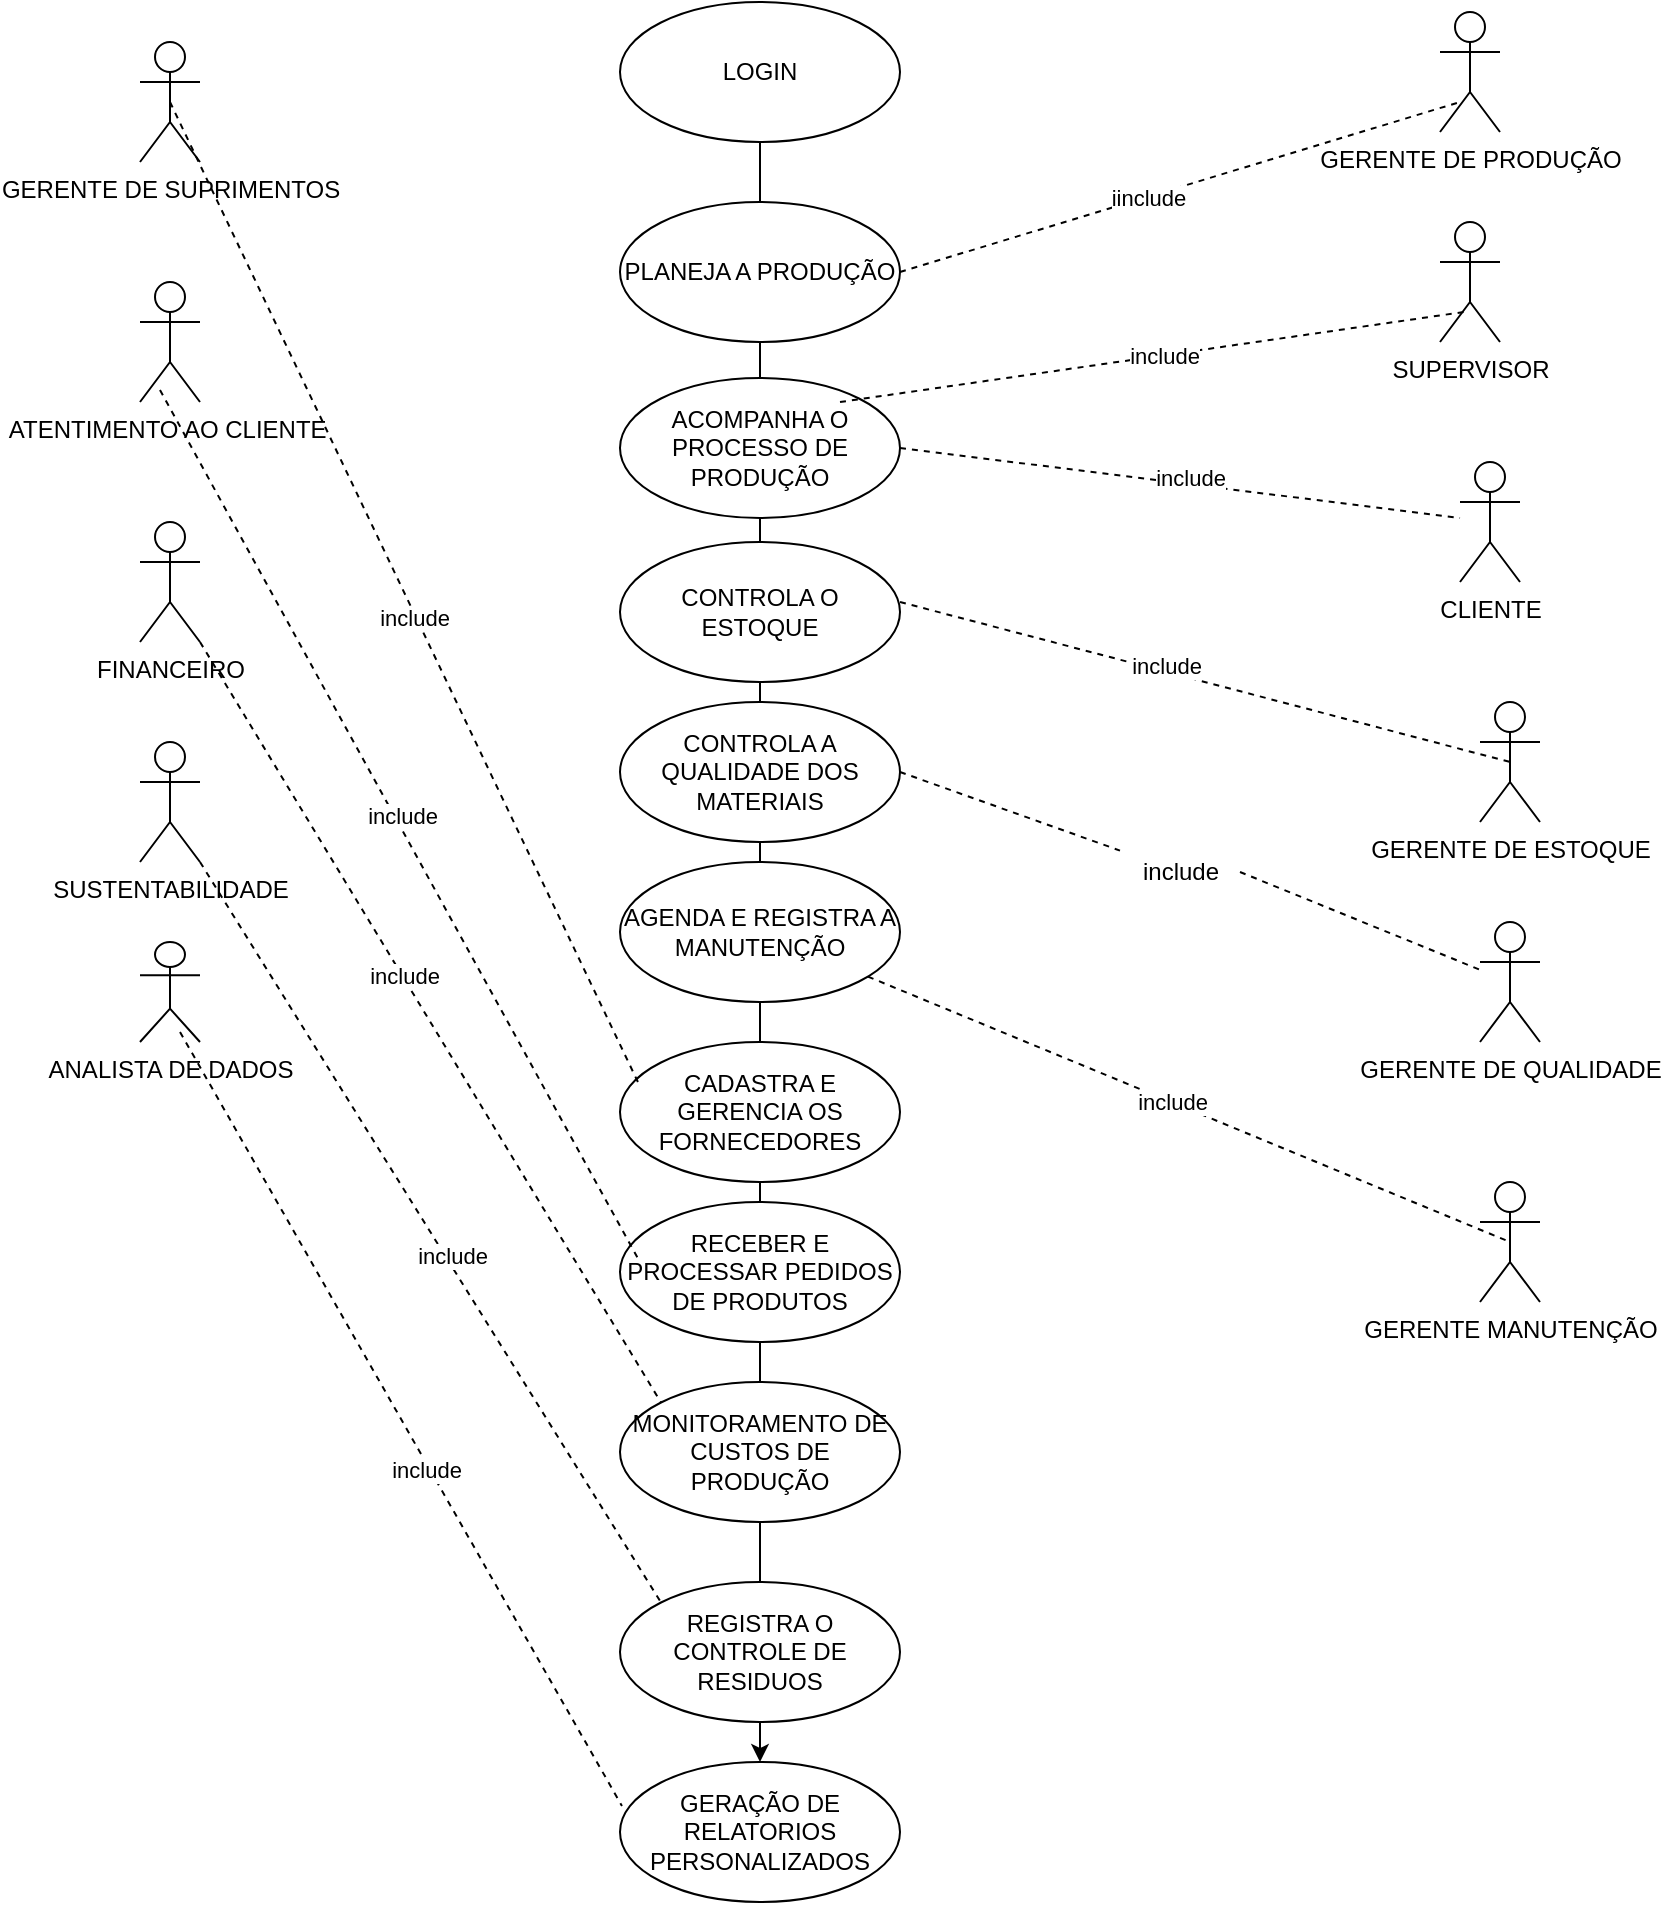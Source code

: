 <mxfile version="22.0.8" type="github">
  <diagram name="Página-1" id="OcnpqpK2JgIhNqqkZlx_">
    <mxGraphModel dx="1941" dy="610" grid="1" gridSize="10" guides="1" tooltips="1" connect="1" arrows="1" fold="1" page="1" pageScale="1" pageWidth="827" pageHeight="1169" math="0" shadow="0">
      <root>
        <mxCell id="0" />
        <mxCell id="1" parent="0" />
        <mxCell id="TUw20xL3SOrRMRf1-5aS-1" value="&lt;font style=&quot;vertical-align: inherit;&quot;&gt;&lt;font style=&quot;vertical-align: inherit;&quot;&gt;GERENTE MANUTENÇÃO&lt;/font&gt;&lt;/font&gt;" style="shape=umlActor;verticalLabelPosition=bottom;verticalAlign=top;html=1;" parent="1" vertex="1">
          <mxGeometry x="730" y="600" width="30" height="60" as="geometry" />
        </mxCell>
        <mxCell id="TUw20xL3SOrRMRf1-5aS-2" value="&lt;font style=&quot;vertical-align: inherit;&quot;&gt;&lt;font style=&quot;vertical-align: inherit;&quot;&gt;GERENTE DE QUALIDADE&lt;/font&gt;&lt;/font&gt;" style="shape=umlActor;verticalLabelPosition=bottom;verticalAlign=top;html=1;" parent="1" vertex="1">
          <mxGeometry x="730" y="470" width="30" height="60" as="geometry" />
        </mxCell>
        <mxCell id="TUw20xL3SOrRMRf1-5aS-3" value="&lt;font style=&quot;vertical-align: inherit;&quot;&gt;&lt;font style=&quot;vertical-align: inherit;&quot;&gt;GERENTE DE ESTOQUE&lt;/font&gt;&lt;/font&gt;" style="shape=umlActor;verticalLabelPosition=bottom;verticalAlign=top;html=1;" parent="1" vertex="1">
          <mxGeometry x="730" y="360" width="30" height="60" as="geometry" />
        </mxCell>
        <mxCell id="TUw20xL3SOrRMRf1-5aS-4" value="&lt;font style=&quot;vertical-align: inherit;&quot;&gt;&lt;font style=&quot;vertical-align: inherit;&quot;&gt;SUPERVISOR&lt;/font&gt;&lt;/font&gt;" style="shape=umlActor;verticalLabelPosition=bottom;verticalAlign=top;html=1;" parent="1" vertex="1">
          <mxGeometry x="710" y="120" width="30" height="60" as="geometry" />
        </mxCell>
        <mxCell id="TUw20xL3SOrRMRf1-5aS-5" value="&lt;font style=&quot;vertical-align: inherit;&quot;&gt;&lt;font style=&quot;vertical-align: inherit;&quot;&gt;GERENTE DE PRODUÇÃO&lt;/font&gt;&lt;/font&gt;" style="shape=umlActor;verticalLabelPosition=bottom;verticalAlign=top;html=1;" parent="1" vertex="1">
          <mxGeometry x="710" y="15" width="30" height="60" as="geometry" />
        </mxCell>
        <mxCell id="TUw20xL3SOrRMRf1-5aS-6" value="&lt;font style=&quot;vertical-align: inherit;&quot;&gt;&lt;font style=&quot;vertical-align: inherit;&quot;&gt;GERENTE DE SUPRIMENTOS&lt;/font&gt;&lt;/font&gt;" style="shape=umlActor;verticalLabelPosition=bottom;verticalAlign=top;html=1;" parent="1" vertex="1">
          <mxGeometry x="60" y="30" width="30" height="60" as="geometry" />
        </mxCell>
        <mxCell id="TUw20xL3SOrRMRf1-5aS-7" value="&lt;font style=&quot;vertical-align: inherit;&quot;&gt;&lt;font style=&quot;vertical-align: inherit;&quot;&gt;ATENTIMENTO AO CLIENTE&amp;nbsp;&lt;/font&gt;&lt;/font&gt;" style="shape=umlActor;verticalLabelPosition=bottom;verticalAlign=top;html=1;" parent="1" vertex="1">
          <mxGeometry x="60" y="150" width="30" height="60" as="geometry" />
        </mxCell>
        <mxCell id="TUw20xL3SOrRMRf1-5aS-8" value="&lt;font style=&quot;vertical-align: inherit;&quot;&gt;&lt;font style=&quot;vertical-align: inherit;&quot;&gt;FINANCEIRO&lt;/font&gt;&lt;/font&gt;" style="shape=umlActor;verticalLabelPosition=bottom;verticalAlign=top;html=1;" parent="1" vertex="1">
          <mxGeometry x="60" y="270" width="30" height="60" as="geometry" />
        </mxCell>
        <mxCell id="TUw20xL3SOrRMRf1-5aS-11" value="&lt;font style=&quot;vertical-align: inherit;&quot;&gt;&lt;font style=&quot;vertical-align: inherit;&quot;&gt;SUSTENTABILIDADE&lt;/font&gt;&lt;/font&gt;" style="shape=umlActor;verticalLabelPosition=bottom;verticalAlign=top;html=1;" parent="1" vertex="1">
          <mxGeometry x="60" y="380" width="30" height="60" as="geometry" />
        </mxCell>
        <mxCell id="TUw20xL3SOrRMRf1-5aS-13" value="&lt;font style=&quot;vertical-align: inherit;&quot;&gt;&lt;font style=&quot;vertical-align: inherit;&quot;&gt;ANALISTA DE DADOS&lt;/font&gt;&lt;/font&gt;" style="shape=umlActor;verticalLabelPosition=bottom;verticalAlign=top;html=1;" parent="1" vertex="1">
          <mxGeometry x="60" y="480" width="30" height="50" as="geometry" />
        </mxCell>
        <mxCell id="RnF2m4hXI7Ki_g6lQxmm-2" style="edgeStyle=orthogonalEdgeStyle;rounded=0;orthogonalLoop=1;jettySize=auto;html=1;" edge="1" parent="1" source="TUw20xL3SOrRMRf1-5aS-14" target="TUw20xL3SOrRMRf1-5aS-62">
          <mxGeometry relative="1" as="geometry" />
        </mxCell>
        <mxCell id="TUw20xL3SOrRMRf1-5aS-14" value="&lt;font style=&quot;vertical-align: inherit;&quot;&gt;&lt;font style=&quot;vertical-align: inherit;&quot;&gt;LOGIN&lt;/font&gt;&lt;/font&gt;" style="ellipse;whiteSpace=wrap;html=1;" parent="1" vertex="1">
          <mxGeometry x="300" y="10" width="140" height="70" as="geometry" />
        </mxCell>
        <mxCell id="TUw20xL3SOrRMRf1-5aS-39" value="&lt;font style=&quot;vertical-align: inherit;&quot;&gt;&lt;font style=&quot;vertical-align: inherit;&quot;&gt;PLANEJA A PRODUÇÃO&lt;/font&gt;&lt;/font&gt;" style="ellipse;whiteSpace=wrap;html=1;" parent="1" vertex="1">
          <mxGeometry x="300" y="110" width="140" height="70" as="geometry" />
        </mxCell>
        <mxCell id="TUw20xL3SOrRMRf1-5aS-40" value="" style="endArrow=none;dashed=1;html=1;rounded=0;entryX=0.333;entryY=0.75;entryDx=0;entryDy=0;entryPerimeter=0;exitX=1;exitY=0.5;exitDx=0;exitDy=0;" parent="1" source="TUw20xL3SOrRMRf1-5aS-39" target="TUw20xL3SOrRMRf1-5aS-5" edge="1">
          <mxGeometry width="50" height="50" relative="1" as="geometry">
            <mxPoint x="410" y="210" as="sourcePoint" />
            <mxPoint x="460" y="160" as="targetPoint" />
          </mxGeometry>
        </mxCell>
        <mxCell id="RnF2m4hXI7Ki_g6lQxmm-17" value="iinclude" style="edgeLabel;html=1;align=center;verticalAlign=middle;resizable=0;points=[];" vertex="1" connectable="0" parent="TUw20xL3SOrRMRf1-5aS-40">
          <mxGeometry x="-0.122" relative="1" as="geometry">
            <mxPoint x="1" as="offset" />
          </mxGeometry>
        </mxCell>
        <mxCell id="TUw20xL3SOrRMRf1-5aS-41" value="&lt;font style=&quot;vertical-align: inherit;&quot;&gt;&lt;font style=&quot;vertical-align: inherit;&quot;&gt;ACOMPANHA O PROCESSO DE PRODUÇÃO&lt;/font&gt;&lt;/font&gt;" style="ellipse;whiteSpace=wrap;html=1;" parent="1" vertex="1">
          <mxGeometry x="300" y="198" width="140" height="70" as="geometry" />
        </mxCell>
        <mxCell id="TUw20xL3SOrRMRf1-5aS-42" value="" style="endArrow=none;dashed=1;html=1;rounded=0;entryX=0.4;entryY=0.75;entryDx=0;entryDy=0;entryPerimeter=0;" parent="1" target="TUw20xL3SOrRMRf1-5aS-4" edge="1">
          <mxGeometry width="50" height="50" relative="1" as="geometry">
            <mxPoint x="410" y="210" as="sourcePoint" />
            <mxPoint x="460" y="160" as="targetPoint" />
          </mxGeometry>
        </mxCell>
        <mxCell id="RnF2m4hXI7Ki_g6lQxmm-16" value="include" style="edgeLabel;html=1;align=center;verticalAlign=middle;resizable=0;points=[];" vertex="1" connectable="0" parent="TUw20xL3SOrRMRf1-5aS-42">
          <mxGeometry x="0.038" relative="1" as="geometry">
            <mxPoint as="offset" />
          </mxGeometry>
        </mxCell>
        <mxCell id="TUw20xL3SOrRMRf1-5aS-43" value="&lt;font style=&quot;vertical-align: inherit;&quot;&gt;&lt;font style=&quot;vertical-align: inherit;&quot;&gt;&lt;font style=&quot;vertical-align: inherit;&quot;&gt;&lt;font style=&quot;vertical-align: inherit;&quot;&gt;CONTROLA O ESTOQUE&lt;/font&gt;&lt;/font&gt;&lt;/font&gt;&lt;/font&gt;" style="ellipse;whiteSpace=wrap;html=1;" parent="1" vertex="1">
          <mxGeometry x="300" y="280" width="140" height="70" as="geometry" />
        </mxCell>
        <mxCell id="TUw20xL3SOrRMRf1-5aS-44" value="" style="endArrow=none;dashed=1;html=1;rounded=0;entryX=0.5;entryY=0.5;entryDx=0;entryDy=0;entryPerimeter=0;" parent="1" target="TUw20xL3SOrRMRf1-5aS-3" edge="1">
          <mxGeometry width="50" height="50" relative="1" as="geometry">
            <mxPoint x="440" y="310" as="sourcePoint" />
            <mxPoint x="460" y="260" as="targetPoint" />
          </mxGeometry>
        </mxCell>
        <mxCell id="RnF2m4hXI7Ki_g6lQxmm-13" value="include" style="edgeLabel;html=1;align=center;verticalAlign=middle;resizable=0;points=[];" vertex="1" connectable="0" parent="TUw20xL3SOrRMRf1-5aS-44">
          <mxGeometry x="-0.133" y="3" relative="1" as="geometry">
            <mxPoint as="offset" />
          </mxGeometry>
        </mxCell>
        <mxCell id="TUw20xL3SOrRMRf1-5aS-45" value="&lt;font style=&quot;vertical-align: inherit;&quot;&gt;&lt;font style=&quot;vertical-align: inherit;&quot;&gt;&lt;font style=&quot;vertical-align: inherit;&quot;&gt;&lt;font style=&quot;vertical-align: inherit;&quot;&gt;&lt;font style=&quot;vertical-align: inherit;&quot;&gt;&lt;font style=&quot;vertical-align: inherit;&quot;&gt;CONTROLA A QUALIDADE DOS MATERIAIS&lt;/font&gt;&lt;/font&gt;&lt;/font&gt;&lt;/font&gt;&lt;/font&gt;&lt;/font&gt;" style="ellipse;whiteSpace=wrap;html=1;" parent="1" vertex="1">
          <mxGeometry x="300" y="360" width="140" height="70" as="geometry" />
        </mxCell>
        <mxCell id="TUw20xL3SOrRMRf1-5aS-48" value="&lt;font style=&quot;vertical-align: inherit;&quot;&gt;&lt;font style=&quot;vertical-align: inherit;&quot;&gt;AGENDA E REGISTRA A MANUTENÇÃO&lt;/font&gt;&lt;/font&gt;" style="ellipse;whiteSpace=wrap;html=1;" parent="1" vertex="1">
          <mxGeometry x="300" y="440" width="140" height="70" as="geometry" />
        </mxCell>
        <mxCell id="TUw20xL3SOrRMRf1-5aS-49" value="" style="endArrow=none;dashed=1;html=1;rounded=0;entryX=0.5;entryY=0.5;entryDx=0;entryDy=0;entryPerimeter=0;" parent="1" source="TUw20xL3SOrRMRf1-5aS-48" target="TUw20xL3SOrRMRf1-5aS-1" edge="1">
          <mxGeometry width="50" height="50" relative="1" as="geometry">
            <mxPoint x="410" y="410" as="sourcePoint" />
            <mxPoint x="460" y="360" as="targetPoint" />
          </mxGeometry>
        </mxCell>
        <mxCell id="RnF2m4hXI7Ki_g6lQxmm-19" value="include" style="edgeLabel;html=1;align=center;verticalAlign=middle;resizable=0;points=[];" vertex="1" connectable="0" parent="TUw20xL3SOrRMRf1-5aS-49">
          <mxGeometry x="-0.053" relative="1" as="geometry">
            <mxPoint as="offset" />
          </mxGeometry>
        </mxCell>
        <mxCell id="TUw20xL3SOrRMRf1-5aS-50" value="&lt;font style=&quot;vertical-align: inherit;&quot;&gt;&lt;font style=&quot;vertical-align: inherit;&quot;&gt;&lt;font style=&quot;vertical-align: inherit;&quot;&gt;&lt;font style=&quot;vertical-align: inherit;&quot;&gt;CADASTRA E GERENCIA OS FORNECEDORES&lt;/font&gt;&lt;/font&gt;&lt;/font&gt;&lt;/font&gt;" style="ellipse;whiteSpace=wrap;html=1;" parent="1" vertex="1">
          <mxGeometry x="300" y="530" width="140" height="70" as="geometry" />
        </mxCell>
        <mxCell id="TUw20xL3SOrRMRf1-5aS-53" value="" style="endArrow=none;dashed=1;html=1;rounded=0;entryX=0.5;entryY=0.5;entryDx=0;entryDy=0;entryPerimeter=0;exitX=0.064;exitY=0.286;exitDx=0;exitDy=0;exitPerimeter=0;" parent="1" source="TUw20xL3SOrRMRf1-5aS-50" target="TUw20xL3SOrRMRf1-5aS-6" edge="1">
          <mxGeometry width="50" height="50" relative="1" as="geometry">
            <mxPoint x="410" y="510" as="sourcePoint" />
            <mxPoint x="460" y="460" as="targetPoint" />
          </mxGeometry>
        </mxCell>
        <mxCell id="RnF2m4hXI7Ki_g6lQxmm-24" value="include" style="edgeLabel;html=1;align=center;verticalAlign=middle;resizable=0;points=[];" vertex="1" connectable="0" parent="TUw20xL3SOrRMRf1-5aS-53">
          <mxGeometry x="-0.051" y="1" relative="1" as="geometry">
            <mxPoint as="offset" />
          </mxGeometry>
        </mxCell>
        <mxCell id="TUw20xL3SOrRMRf1-5aS-54" value="&lt;font style=&quot;vertical-align: inherit;&quot;&gt;&lt;font style=&quot;vertical-align: inherit;&quot;&gt;&lt;font style=&quot;vertical-align: inherit;&quot;&gt;&lt;font style=&quot;vertical-align: inherit;&quot;&gt;&lt;font style=&quot;vertical-align: inherit;&quot;&gt;&lt;font style=&quot;vertical-align: inherit;&quot;&gt;RECEBER E PROCESSAR PEDIDOS DE PRODUTOS&lt;/font&gt;&lt;/font&gt;&lt;/font&gt;&lt;/font&gt;&lt;/font&gt;&lt;/font&gt;" style="ellipse;whiteSpace=wrap;html=1;" parent="1" vertex="1">
          <mxGeometry x="300" y="610" width="140" height="70" as="geometry" />
        </mxCell>
        <mxCell id="TUw20xL3SOrRMRf1-5aS-55" value="" style="endArrow=none;dashed=1;html=1;rounded=0;exitX=0.333;exitY=0.9;exitDx=0;exitDy=0;exitPerimeter=0;entryX=0.071;entryY=0.429;entryDx=0;entryDy=0;entryPerimeter=0;" parent="1" source="TUw20xL3SOrRMRf1-5aS-7" target="TUw20xL3SOrRMRf1-5aS-54" edge="1">
          <mxGeometry width="50" height="50" relative="1" as="geometry">
            <mxPoint x="410" y="210" as="sourcePoint" />
            <mxPoint x="460" y="160" as="targetPoint" />
          </mxGeometry>
        </mxCell>
        <mxCell id="RnF2m4hXI7Ki_g6lQxmm-23" value="include" style="edgeLabel;html=1;align=center;verticalAlign=middle;resizable=0;points=[];" vertex="1" connectable="0" parent="TUw20xL3SOrRMRf1-5aS-55">
          <mxGeometry x="-0.018" y="2" relative="1" as="geometry">
            <mxPoint x="1" as="offset" />
          </mxGeometry>
        </mxCell>
        <mxCell id="TUw20xL3SOrRMRf1-5aS-57" value="&lt;font style=&quot;vertical-align: inherit;&quot;&gt;&lt;font style=&quot;vertical-align: inherit;&quot;&gt;&lt;font style=&quot;vertical-align: inherit;&quot;&gt;&lt;font style=&quot;vertical-align: inherit;&quot;&gt;&lt;font style=&quot;vertical-align: inherit;&quot;&gt;&lt;font style=&quot;vertical-align: inherit;&quot;&gt;&lt;font style=&quot;vertical-align: inherit;&quot;&gt;&lt;font style=&quot;vertical-align: inherit;&quot;&gt;REGISTRA O CONTROLE DE RESIDUOS&lt;/font&gt;&lt;/font&gt;&lt;/font&gt;&lt;/font&gt;&lt;/font&gt;&lt;/font&gt;&lt;/font&gt;&lt;/font&gt;" style="ellipse;whiteSpace=wrap;html=1;" parent="1" vertex="1">
          <mxGeometry x="300" y="800" width="140" height="70" as="geometry" />
        </mxCell>
        <mxCell id="TUw20xL3SOrRMRf1-5aS-59" value="&lt;font style=&quot;vertical-align: inherit;&quot;&gt;&lt;font style=&quot;vertical-align: inherit;&quot;&gt;&lt;font style=&quot;vertical-align: inherit;&quot;&gt;&lt;font style=&quot;vertical-align: inherit;&quot;&gt;&lt;font style=&quot;vertical-align: inherit;&quot;&gt;&lt;font style=&quot;vertical-align: inherit;&quot;&gt;&lt;font style=&quot;vertical-align: inherit;&quot;&gt;&lt;font style=&quot;vertical-align: inherit;&quot;&gt;MONITORAMENTO DE CUSTOS DE PRODUÇÃO&lt;/font&gt;&lt;/font&gt;&lt;/font&gt;&lt;/font&gt;&lt;/font&gt;&lt;/font&gt;&lt;/font&gt;&lt;/font&gt;" style="ellipse;whiteSpace=wrap;html=1;" parent="1" vertex="1">
          <mxGeometry x="300" y="700" width="140" height="70" as="geometry" />
        </mxCell>
        <mxCell id="TUw20xL3SOrRMRf1-5aS-60" value="" style="endArrow=none;dashed=1;html=1;rounded=0;exitX=1;exitY=1;exitDx=0;exitDy=0;exitPerimeter=0;entryX=0;entryY=0;entryDx=0;entryDy=0;" parent="1" source="TUw20xL3SOrRMRf1-5aS-8" target="TUw20xL3SOrRMRf1-5aS-59" edge="1">
          <mxGeometry width="50" height="50" relative="1" as="geometry">
            <mxPoint x="410" y="510" as="sourcePoint" />
            <mxPoint x="460" y="460" as="targetPoint" />
          </mxGeometry>
        </mxCell>
        <mxCell id="RnF2m4hXI7Ki_g6lQxmm-22" value="include" style="edgeLabel;html=1;align=center;verticalAlign=middle;resizable=0;points=[];" vertex="1" connectable="0" parent="TUw20xL3SOrRMRf1-5aS-60">
          <mxGeometry x="-0.12" y="1" relative="1" as="geometry">
            <mxPoint as="offset" />
          </mxGeometry>
        </mxCell>
        <mxCell id="TUw20xL3SOrRMRf1-5aS-61" value="" style="endArrow=none;dashed=1;html=1;rounded=0;exitX=1;exitY=1;exitDx=0;exitDy=0;exitPerimeter=0;entryX=0;entryY=0;entryDx=0;entryDy=0;" parent="1" source="TUw20xL3SOrRMRf1-5aS-11" target="TUw20xL3SOrRMRf1-5aS-57" edge="1">
          <mxGeometry width="50" height="50" relative="1" as="geometry">
            <mxPoint x="410" y="510" as="sourcePoint" />
            <mxPoint x="460" y="460" as="targetPoint" />
          </mxGeometry>
        </mxCell>
        <mxCell id="RnF2m4hXI7Ki_g6lQxmm-21" value="include" style="edgeLabel;html=1;align=center;verticalAlign=middle;resizable=0;points=[];" vertex="1" connectable="0" parent="TUw20xL3SOrRMRf1-5aS-61">
          <mxGeometry x="0.072" y="3" relative="1" as="geometry">
            <mxPoint as="offset" />
          </mxGeometry>
        </mxCell>
        <mxCell id="TUw20xL3SOrRMRf1-5aS-62" value="&lt;font style=&quot;vertical-align: inherit;&quot;&gt;&lt;font style=&quot;vertical-align: inherit;&quot;&gt;GERAÇÃO DE RELATORIOS PERSONALIZADOS&lt;/font&gt;&lt;/font&gt;" style="ellipse;whiteSpace=wrap;html=1;" parent="1" vertex="1">
          <mxGeometry x="300" y="890" width="140" height="70" as="geometry" />
        </mxCell>
        <mxCell id="TUw20xL3SOrRMRf1-5aS-63" value="" style="endArrow=none;dashed=1;html=1;rounded=0;exitX=0.667;exitY=0.9;exitDx=0;exitDy=0;exitPerimeter=0;entryX=0.007;entryY=0.314;entryDx=0;entryDy=0;entryPerimeter=0;" parent="1" source="TUw20xL3SOrRMRf1-5aS-13" target="TUw20xL3SOrRMRf1-5aS-62" edge="1">
          <mxGeometry width="50" height="50" relative="1" as="geometry">
            <mxPoint x="410" y="610" as="sourcePoint" />
            <mxPoint x="460" y="560" as="targetPoint" />
          </mxGeometry>
        </mxCell>
        <mxCell id="RnF2m4hXI7Ki_g6lQxmm-20" value="include" style="edgeLabel;html=1;align=center;verticalAlign=middle;resizable=0;points=[];" vertex="1" connectable="0" parent="TUw20xL3SOrRMRf1-5aS-63">
          <mxGeometry x="0.127" y="-2" relative="1" as="geometry">
            <mxPoint as="offset" />
          </mxGeometry>
        </mxCell>
        <mxCell id="f0nKH0ThOuTonNKVmOt8-1" value="&lt;font style=&quot;vertical-align: inherit;&quot;&gt;&lt;font style=&quot;vertical-align: inherit;&quot;&gt;CLIENTE&lt;/font&gt;&lt;/font&gt;" style="shape=umlActor;verticalLabelPosition=bottom;verticalAlign=top;html=1;" parent="1" vertex="1">
          <mxGeometry x="720" y="240" width="30" height="60" as="geometry" />
        </mxCell>
        <mxCell id="RnF2m4hXI7Ki_g6lQxmm-6" value="" style="endArrow=none;dashed=1;html=1;rounded=0;exitX=1;exitY=0.5;exitDx=0;exitDy=0;" edge="1" parent="1" source="TUw20xL3SOrRMRf1-5aS-41">
          <mxGeometry width="50" height="50" relative="1" as="geometry">
            <mxPoint x="670" y="318" as="sourcePoint" />
            <mxPoint x="720" y="268" as="targetPoint" />
          </mxGeometry>
        </mxCell>
        <mxCell id="RnF2m4hXI7Ki_g6lQxmm-7" value="i" style="edgeLabel;html=1;align=center;verticalAlign=middle;resizable=0;points=[];" vertex="1" connectable="0" parent="RnF2m4hXI7Ki_g6lQxmm-6">
          <mxGeometry x="-0.001" y="1" relative="1" as="geometry">
            <mxPoint as="offset" />
          </mxGeometry>
        </mxCell>
        <mxCell id="RnF2m4hXI7Ki_g6lQxmm-10" value="include" style="edgeLabel;html=1;align=center;verticalAlign=middle;resizable=0;points=[];" vertex="1" connectable="0" parent="RnF2m4hXI7Ki_g6lQxmm-6">
          <mxGeometry x="0.026" y="3" relative="1" as="geometry">
            <mxPoint as="offset" />
          </mxGeometry>
        </mxCell>
        <mxCell id="RnF2m4hXI7Ki_g6lQxmm-12" value="" style="endArrow=none;dashed=1;html=1;rounded=0;exitX=1;exitY=0.5;exitDx=0;exitDy=0;" edge="1" parent="1" source="RnF2m4hXI7Ki_g6lQxmm-14" target="TUw20xL3SOrRMRf1-5aS-2">
          <mxGeometry width="50" height="50" relative="1" as="geometry">
            <mxPoint x="430" y="415" as="sourcePoint" />
            <mxPoint x="480" y="365" as="targetPoint" />
          </mxGeometry>
        </mxCell>
        <mxCell id="RnF2m4hXI7Ki_g6lQxmm-15" value="" style="endArrow=none;dashed=1;html=1;rounded=0;exitX=1;exitY=0.5;exitDx=0;exitDy=0;" edge="1" parent="1" source="TUw20xL3SOrRMRf1-5aS-45" target="RnF2m4hXI7Ki_g6lQxmm-14">
          <mxGeometry width="50" height="50" relative="1" as="geometry">
            <mxPoint x="440" y="395" as="sourcePoint" />
            <mxPoint x="730" y="495" as="targetPoint" />
          </mxGeometry>
        </mxCell>
        <mxCell id="RnF2m4hXI7Ki_g6lQxmm-14" value="include" style="text;html=1;align=center;verticalAlign=middle;resizable=0;points=[];autosize=1;strokeColor=none;fillColor=none;" vertex="1" parent="1">
          <mxGeometry x="550" y="430" width="60" height="30" as="geometry" />
        </mxCell>
      </root>
    </mxGraphModel>
  </diagram>
</mxfile>
